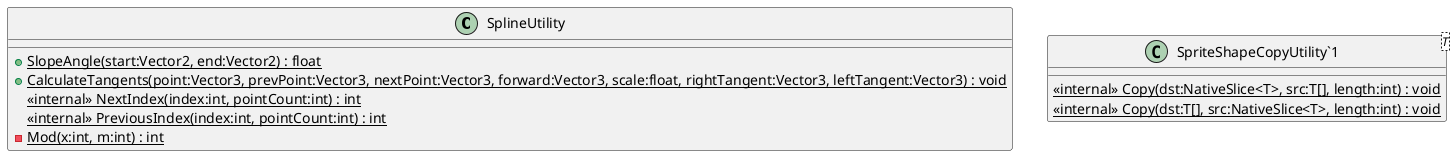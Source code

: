 @startuml
class SplineUtility {
    + {static} SlopeAngle(start:Vector2, end:Vector2) : float
    + {static} CalculateTangents(point:Vector3, prevPoint:Vector3, nextPoint:Vector3, forward:Vector3, scale:float, rightTangent:Vector3, leftTangent:Vector3) : void
    <<internal>> {static} NextIndex(index:int, pointCount:int) : int
    <<internal>> {static} PreviousIndex(index:int, pointCount:int) : int
    - {static} Mod(x:int, m:int) : int
}
class "SpriteShapeCopyUtility`1"<T> {
    <<internal>> {static} Copy(dst:NativeSlice<T>, src:T[], length:int) : void
    <<internal>> {static} Copy(dst:T[], src:NativeSlice<T>, length:int) : void
}
@enduml
